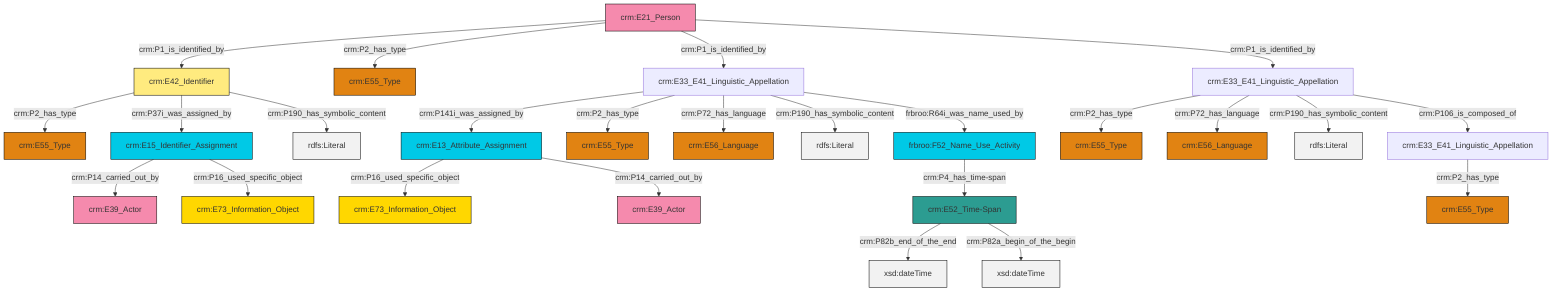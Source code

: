 graph TD
classDef Literal fill:#f2f2f2,stroke:#000000;
classDef CRM_Entity fill:#FFFFFF,stroke:#000000;
classDef Temporal_Entity fill:#00C9E6, stroke:#000000;
classDef Type fill:#E18312, stroke:#000000;
classDef Time-Span fill:#2C9C91, stroke:#000000;
classDef Appellation fill:#FFEB7F, stroke:#000000;
classDef Place fill:#008836, stroke:#000000;
classDef Persistent_Item fill:#B266B2, stroke:#000000;
classDef Conceptual_Object fill:#FFD700, stroke:#000000;
classDef Physical_Thing fill:#D2B48C, stroke:#000000;
classDef Actor fill:#f58aad, stroke:#000000;
classDef PC_Classes fill:#4ce600, stroke:#000000;
classDef Multi fill:#cccccc,stroke:#000000;

0["crm:E15_Identifier_Assignment"]:::Temporal_Entity -->|crm:P14_carried_out_by| 1["crm:E39_Actor"]:::Actor
2["crm:E21_Person"]:::Actor -->|crm:P1_is_identified_by| 3["crm:E42_Identifier"]:::Appellation
8["crm:E13_Attribute_Assignment"]:::Temporal_Entity -->|crm:P16_used_specific_object| 9["crm:E73_Information_Object"]:::Conceptual_Object
6["crm:E33_E41_Linguistic_Appellation"]:::Default -->|crm:P2_has_type| 10["crm:E55_Type"]:::Type
11["crm:E52_Time-Span"]:::Time-Span -->|crm:P82b_end_of_the_end| 12[xsd:dateTime]:::Literal
2["crm:E21_Person"]:::Actor -->|crm:P2_has_type| 13["crm:E55_Type"]:::Type
2["crm:E21_Person"]:::Actor -->|crm:P1_is_identified_by| 14["crm:E33_E41_Linguistic_Appellation"]:::Default
16["crm:E33_E41_Linguistic_Appellation"]:::Default -->|crm:P2_has_type| 4["crm:E55_Type"]:::Type
16["crm:E33_E41_Linguistic_Appellation"]:::Default -->|crm:P72_has_language| 18["crm:E56_Language"]:::Type
16["crm:E33_E41_Linguistic_Appellation"]:::Default -->|crm:P190_has_symbolic_content| 22[rdfs:Literal]:::Literal
2["crm:E21_Person"]:::Actor -->|crm:P1_is_identified_by| 16["crm:E33_E41_Linguistic_Appellation"]:::Default
14["crm:E33_E41_Linguistic_Appellation"]:::Default -->|crm:P141i_was_assigned_by| 8["crm:E13_Attribute_Assignment"]:::Temporal_Entity
8["crm:E13_Attribute_Assignment"]:::Temporal_Entity -->|crm:P14_carried_out_by| 24["crm:E39_Actor"]:::Actor
0["crm:E15_Identifier_Assignment"]:::Temporal_Entity -->|crm:P16_used_specific_object| 28["crm:E73_Information_Object"]:::Conceptual_Object
14["crm:E33_E41_Linguistic_Appellation"]:::Default -->|crm:P2_has_type| 29["crm:E55_Type"]:::Type
16["crm:E33_E41_Linguistic_Appellation"]:::Default -->|crm:P106_is_composed_of| 6["crm:E33_E41_Linguistic_Appellation"]:::Default
3["crm:E42_Identifier"]:::Appellation -->|crm:P2_has_type| 20["crm:E55_Type"]:::Type
3["crm:E42_Identifier"]:::Appellation -->|crm:P37i_was_assigned_by| 0["crm:E15_Identifier_Assignment"]:::Temporal_Entity
14["crm:E33_E41_Linguistic_Appellation"]:::Default -->|crm:P72_has_language| 25["crm:E56_Language"]:::Type
14["crm:E33_E41_Linguistic_Appellation"]:::Default -->|crm:P190_has_symbolic_content| 38[rdfs:Literal]:::Literal
33["frbroo:F52_Name_Use_Activity"]:::Temporal_Entity -->|crm:P4_has_time-span| 11["crm:E52_Time-Span"]:::Time-Span
14["crm:E33_E41_Linguistic_Appellation"]:::Default -->|frbroo:R64i_was_name_used_by| 33["frbroo:F52_Name_Use_Activity"]:::Temporal_Entity
3["crm:E42_Identifier"]:::Appellation -->|crm:P190_has_symbolic_content| 43[rdfs:Literal]:::Literal
11["crm:E52_Time-Span"]:::Time-Span -->|crm:P82a_begin_of_the_begin| 46[xsd:dateTime]:::Literal